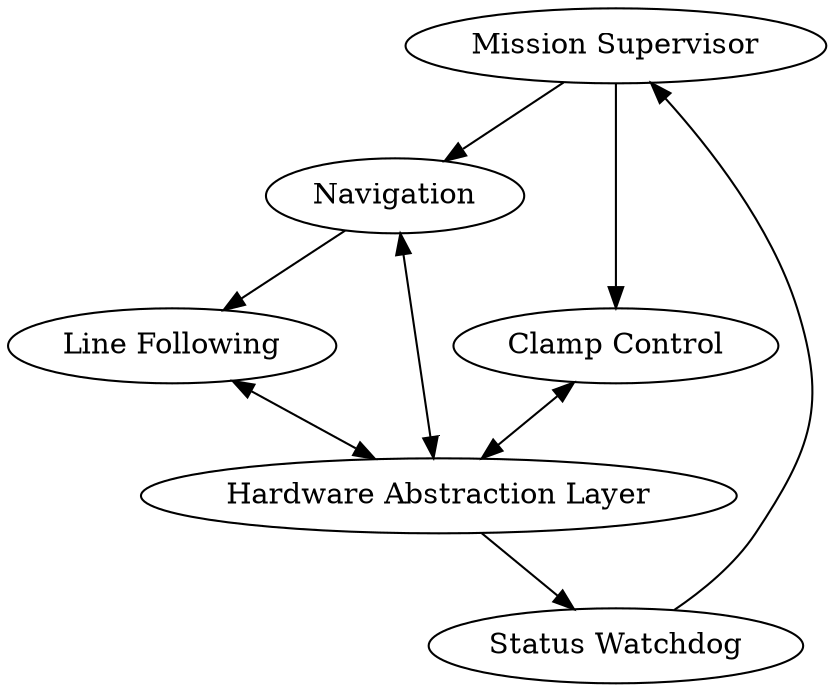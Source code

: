 digraph layout {
    "Mission Supervisor" -> "Navigation";
    "Status Watchdog" -> "Mission Supervisor";
    "Navigation" -> "Line Following";
    "Line Following" -> "Hardware Abstraction Layer" [dir=both];
    "Navigation" -> "Hardware Abstraction Layer" [dir=both];
    "Mission Supervisor" -> "Clamp Control";
    "Clamp Control" -> "Hardware Abstraction Layer" [dir=both];
    "Hardware Abstraction Layer" -> "Status Watchdog";
}

